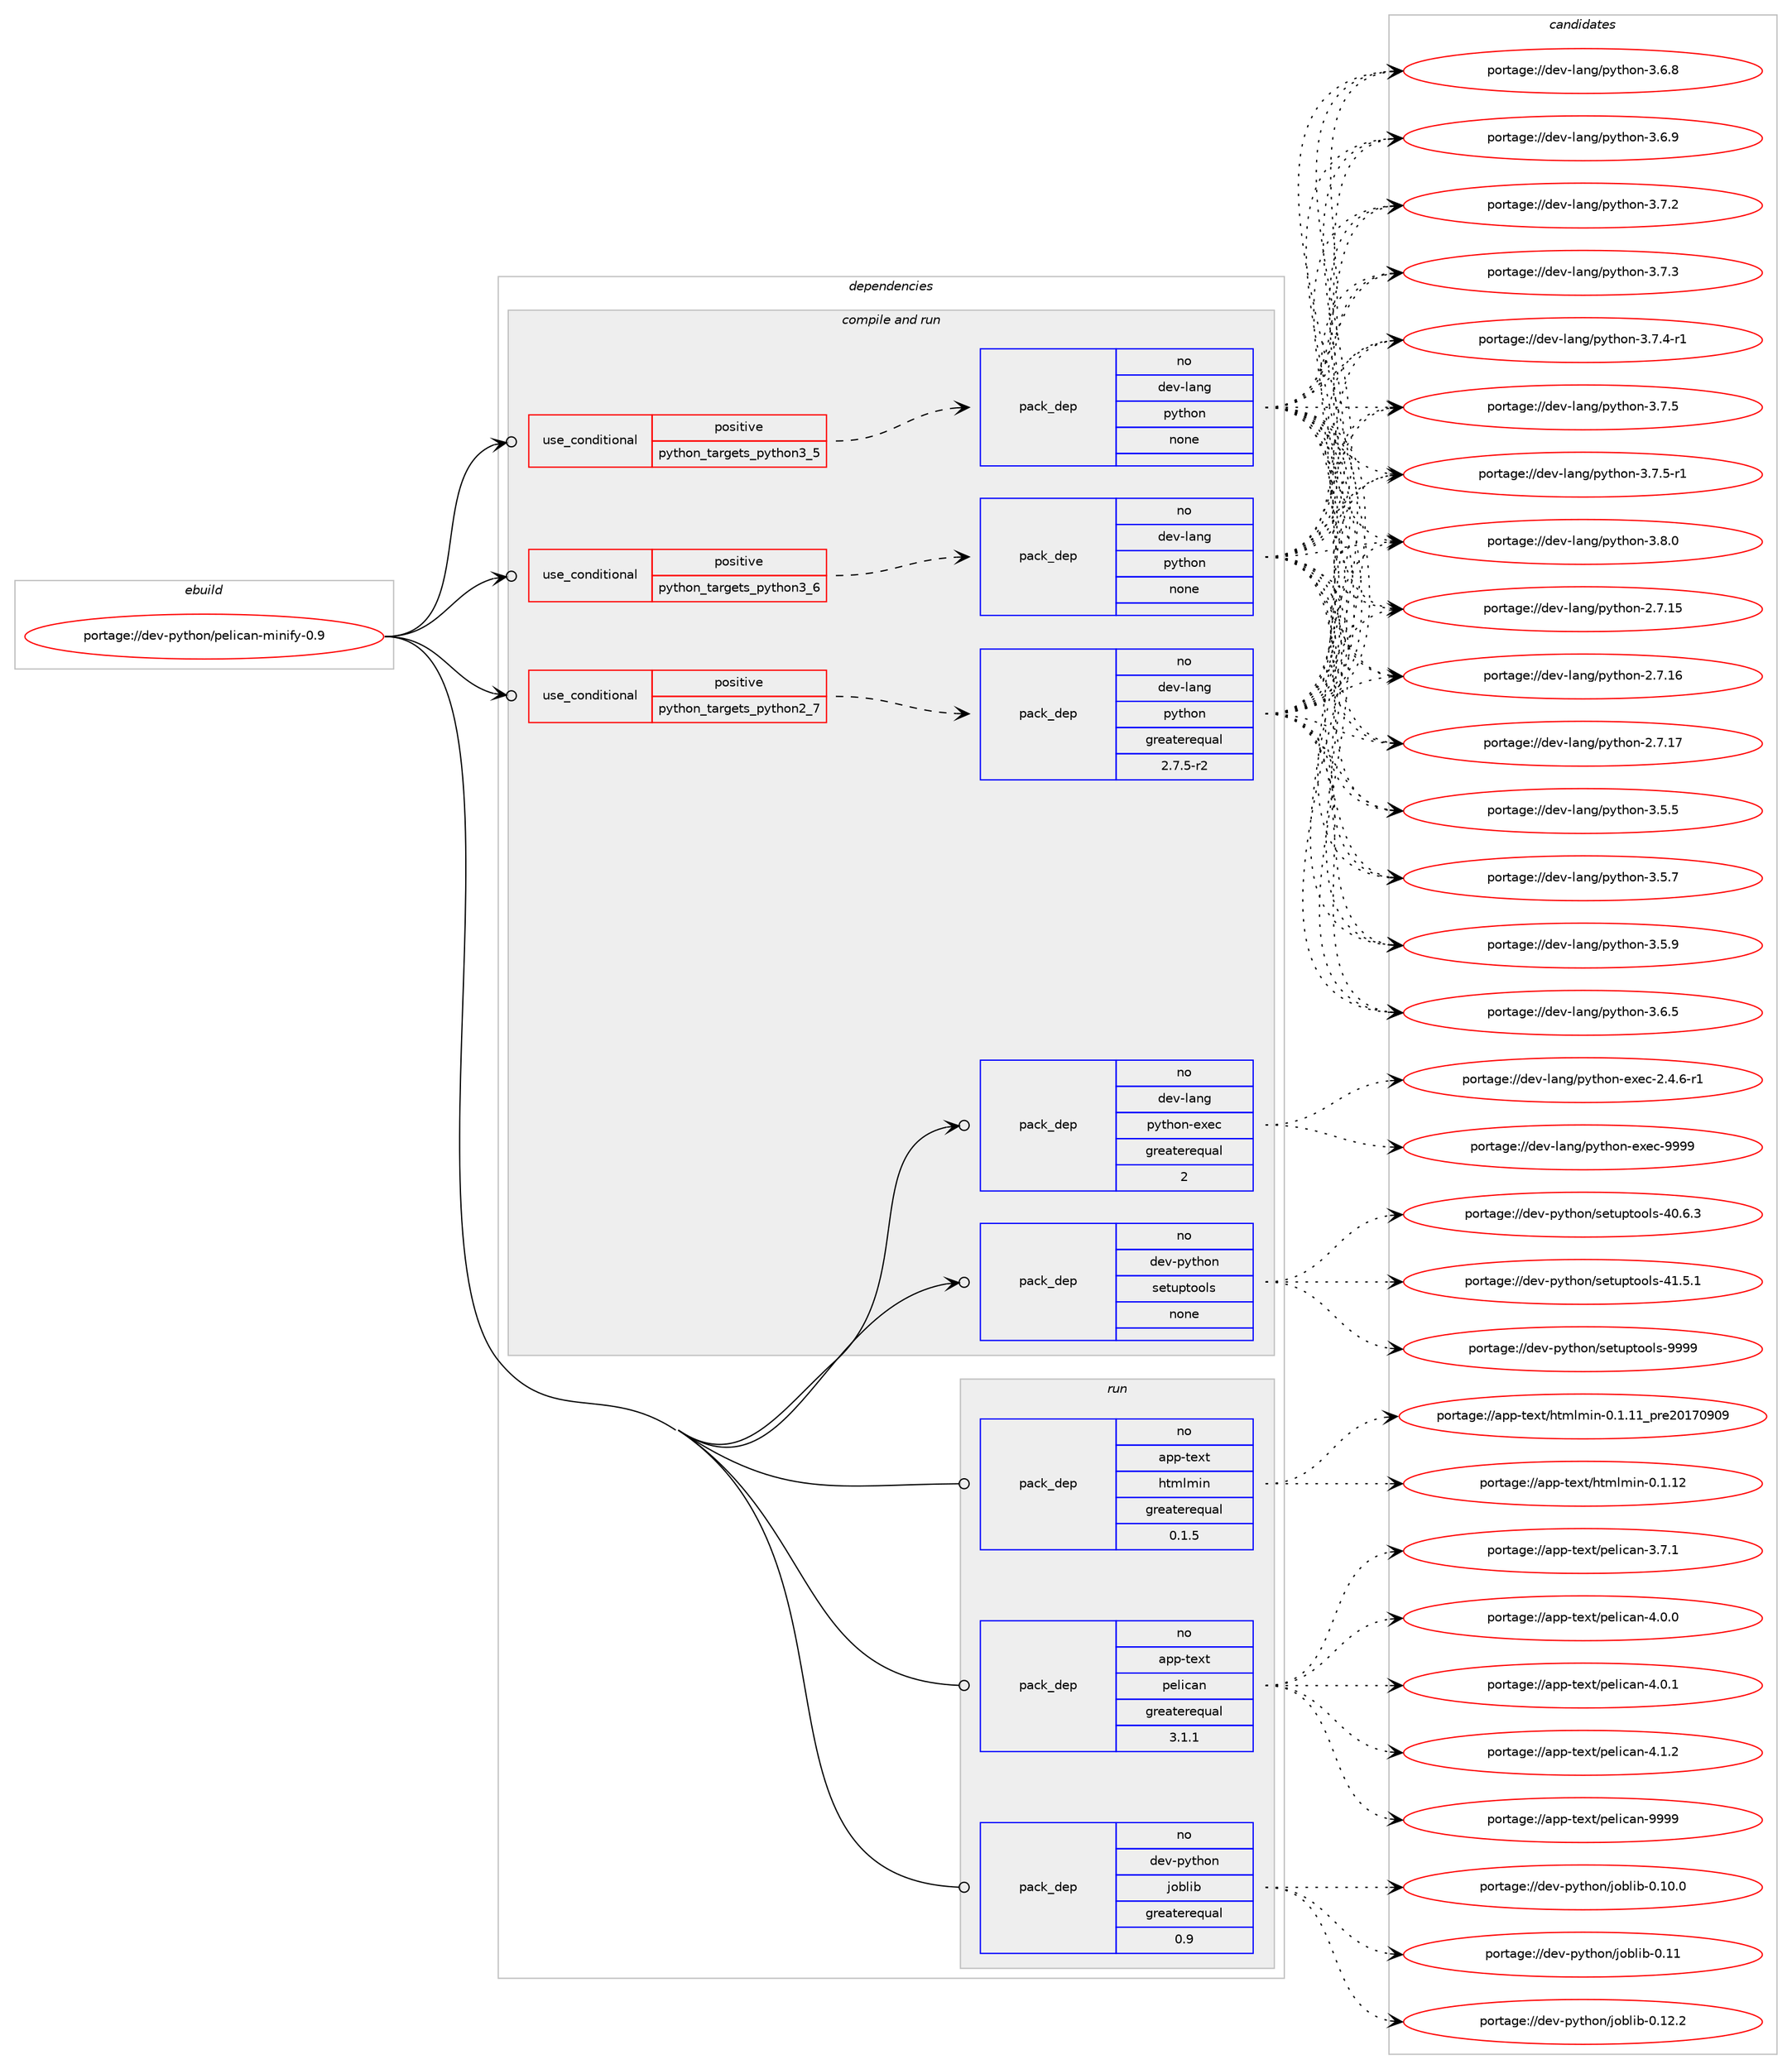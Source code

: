 digraph prolog {

# *************
# Graph options
# *************

newrank=true;
concentrate=true;
compound=true;
graph [rankdir=LR,fontname=Helvetica,fontsize=10,ranksep=1.5];#, ranksep=2.5, nodesep=0.2];
edge  [arrowhead=vee];
node  [fontname=Helvetica,fontsize=10];

# **********
# The ebuild
# **********

subgraph cluster_leftcol {
color=gray;
rank=same;
label=<<i>ebuild</i>>;
id [label="portage://dev-python/pelican-minify-0.9", color=red, width=4, href="../dev-python/pelican-minify-0.9.svg"];
}

# ****************
# The dependencies
# ****************

subgraph cluster_midcol {
color=gray;
label=<<i>dependencies</i>>;
subgraph cluster_compile {
fillcolor="#eeeeee";
style=filled;
label=<<i>compile</i>>;
}
subgraph cluster_compileandrun {
fillcolor="#eeeeee";
style=filled;
label=<<i>compile and run</i>>;
subgraph cond33632 {
dependency156502 [label=<<TABLE BORDER="0" CELLBORDER="1" CELLSPACING="0" CELLPADDING="4"><TR><TD ROWSPAN="3" CELLPADDING="10">use_conditional</TD></TR><TR><TD>positive</TD></TR><TR><TD>python_targets_python2_7</TD></TR></TABLE>>, shape=none, color=red];
subgraph pack119509 {
dependency156503 [label=<<TABLE BORDER="0" CELLBORDER="1" CELLSPACING="0" CELLPADDING="4" WIDTH="220"><TR><TD ROWSPAN="6" CELLPADDING="30">pack_dep</TD></TR><TR><TD WIDTH="110">no</TD></TR><TR><TD>dev-lang</TD></TR><TR><TD>python</TD></TR><TR><TD>greaterequal</TD></TR><TR><TD>2.7.5-r2</TD></TR></TABLE>>, shape=none, color=blue];
}
dependency156502:e -> dependency156503:w [weight=20,style="dashed",arrowhead="vee"];
}
id:e -> dependency156502:w [weight=20,style="solid",arrowhead="odotvee"];
subgraph cond33633 {
dependency156504 [label=<<TABLE BORDER="0" CELLBORDER="1" CELLSPACING="0" CELLPADDING="4"><TR><TD ROWSPAN="3" CELLPADDING="10">use_conditional</TD></TR><TR><TD>positive</TD></TR><TR><TD>python_targets_python3_5</TD></TR></TABLE>>, shape=none, color=red];
subgraph pack119510 {
dependency156505 [label=<<TABLE BORDER="0" CELLBORDER="1" CELLSPACING="0" CELLPADDING="4" WIDTH="220"><TR><TD ROWSPAN="6" CELLPADDING="30">pack_dep</TD></TR><TR><TD WIDTH="110">no</TD></TR><TR><TD>dev-lang</TD></TR><TR><TD>python</TD></TR><TR><TD>none</TD></TR><TR><TD></TD></TR></TABLE>>, shape=none, color=blue];
}
dependency156504:e -> dependency156505:w [weight=20,style="dashed",arrowhead="vee"];
}
id:e -> dependency156504:w [weight=20,style="solid",arrowhead="odotvee"];
subgraph cond33634 {
dependency156506 [label=<<TABLE BORDER="0" CELLBORDER="1" CELLSPACING="0" CELLPADDING="4"><TR><TD ROWSPAN="3" CELLPADDING="10">use_conditional</TD></TR><TR><TD>positive</TD></TR><TR><TD>python_targets_python3_6</TD></TR></TABLE>>, shape=none, color=red];
subgraph pack119511 {
dependency156507 [label=<<TABLE BORDER="0" CELLBORDER="1" CELLSPACING="0" CELLPADDING="4" WIDTH="220"><TR><TD ROWSPAN="6" CELLPADDING="30">pack_dep</TD></TR><TR><TD WIDTH="110">no</TD></TR><TR><TD>dev-lang</TD></TR><TR><TD>python</TD></TR><TR><TD>none</TD></TR><TR><TD></TD></TR></TABLE>>, shape=none, color=blue];
}
dependency156506:e -> dependency156507:w [weight=20,style="dashed",arrowhead="vee"];
}
id:e -> dependency156506:w [weight=20,style="solid",arrowhead="odotvee"];
subgraph pack119512 {
dependency156508 [label=<<TABLE BORDER="0" CELLBORDER="1" CELLSPACING="0" CELLPADDING="4" WIDTH="220"><TR><TD ROWSPAN="6" CELLPADDING="30">pack_dep</TD></TR><TR><TD WIDTH="110">no</TD></TR><TR><TD>dev-lang</TD></TR><TR><TD>python-exec</TD></TR><TR><TD>greaterequal</TD></TR><TR><TD>2</TD></TR></TABLE>>, shape=none, color=blue];
}
id:e -> dependency156508:w [weight=20,style="solid",arrowhead="odotvee"];
subgraph pack119513 {
dependency156509 [label=<<TABLE BORDER="0" CELLBORDER="1" CELLSPACING="0" CELLPADDING="4" WIDTH="220"><TR><TD ROWSPAN="6" CELLPADDING="30">pack_dep</TD></TR><TR><TD WIDTH="110">no</TD></TR><TR><TD>dev-python</TD></TR><TR><TD>setuptools</TD></TR><TR><TD>none</TD></TR><TR><TD></TD></TR></TABLE>>, shape=none, color=blue];
}
id:e -> dependency156509:w [weight=20,style="solid",arrowhead="odotvee"];
}
subgraph cluster_run {
fillcolor="#eeeeee";
style=filled;
label=<<i>run</i>>;
subgraph pack119514 {
dependency156510 [label=<<TABLE BORDER="0" CELLBORDER="1" CELLSPACING="0" CELLPADDING="4" WIDTH="220"><TR><TD ROWSPAN="6" CELLPADDING="30">pack_dep</TD></TR><TR><TD WIDTH="110">no</TD></TR><TR><TD>app-text</TD></TR><TR><TD>htmlmin</TD></TR><TR><TD>greaterequal</TD></TR><TR><TD>0.1.5</TD></TR></TABLE>>, shape=none, color=blue];
}
id:e -> dependency156510:w [weight=20,style="solid",arrowhead="odot"];
subgraph pack119515 {
dependency156511 [label=<<TABLE BORDER="0" CELLBORDER="1" CELLSPACING="0" CELLPADDING="4" WIDTH="220"><TR><TD ROWSPAN="6" CELLPADDING="30">pack_dep</TD></TR><TR><TD WIDTH="110">no</TD></TR><TR><TD>app-text</TD></TR><TR><TD>pelican</TD></TR><TR><TD>greaterequal</TD></TR><TR><TD>3.1.1</TD></TR></TABLE>>, shape=none, color=blue];
}
id:e -> dependency156511:w [weight=20,style="solid",arrowhead="odot"];
subgraph pack119516 {
dependency156512 [label=<<TABLE BORDER="0" CELLBORDER="1" CELLSPACING="0" CELLPADDING="4" WIDTH="220"><TR><TD ROWSPAN="6" CELLPADDING="30">pack_dep</TD></TR><TR><TD WIDTH="110">no</TD></TR><TR><TD>dev-python</TD></TR><TR><TD>joblib</TD></TR><TR><TD>greaterequal</TD></TR><TR><TD>0.9</TD></TR></TABLE>>, shape=none, color=blue];
}
id:e -> dependency156512:w [weight=20,style="solid",arrowhead="odot"];
}
}

# **************
# The candidates
# **************

subgraph cluster_choices {
rank=same;
color=gray;
label=<<i>candidates</i>>;

subgraph choice119509 {
color=black;
nodesep=1;
choiceportage10010111845108971101034711212111610411111045504655464953 [label="portage://dev-lang/python-2.7.15", color=red, width=4,href="../dev-lang/python-2.7.15.svg"];
choiceportage10010111845108971101034711212111610411111045504655464954 [label="portage://dev-lang/python-2.7.16", color=red, width=4,href="../dev-lang/python-2.7.16.svg"];
choiceportage10010111845108971101034711212111610411111045504655464955 [label="portage://dev-lang/python-2.7.17", color=red, width=4,href="../dev-lang/python-2.7.17.svg"];
choiceportage100101118451089711010347112121116104111110455146534653 [label="portage://dev-lang/python-3.5.5", color=red, width=4,href="../dev-lang/python-3.5.5.svg"];
choiceportage100101118451089711010347112121116104111110455146534655 [label="portage://dev-lang/python-3.5.7", color=red, width=4,href="../dev-lang/python-3.5.7.svg"];
choiceportage100101118451089711010347112121116104111110455146534657 [label="portage://dev-lang/python-3.5.9", color=red, width=4,href="../dev-lang/python-3.5.9.svg"];
choiceportage100101118451089711010347112121116104111110455146544653 [label="portage://dev-lang/python-3.6.5", color=red, width=4,href="../dev-lang/python-3.6.5.svg"];
choiceportage100101118451089711010347112121116104111110455146544656 [label="portage://dev-lang/python-3.6.8", color=red, width=4,href="../dev-lang/python-3.6.8.svg"];
choiceportage100101118451089711010347112121116104111110455146544657 [label="portage://dev-lang/python-3.6.9", color=red, width=4,href="../dev-lang/python-3.6.9.svg"];
choiceportage100101118451089711010347112121116104111110455146554650 [label="portage://dev-lang/python-3.7.2", color=red, width=4,href="../dev-lang/python-3.7.2.svg"];
choiceportage100101118451089711010347112121116104111110455146554651 [label="portage://dev-lang/python-3.7.3", color=red, width=4,href="../dev-lang/python-3.7.3.svg"];
choiceportage1001011184510897110103471121211161041111104551465546524511449 [label="portage://dev-lang/python-3.7.4-r1", color=red, width=4,href="../dev-lang/python-3.7.4-r1.svg"];
choiceportage100101118451089711010347112121116104111110455146554653 [label="portage://dev-lang/python-3.7.5", color=red, width=4,href="../dev-lang/python-3.7.5.svg"];
choiceportage1001011184510897110103471121211161041111104551465546534511449 [label="portage://dev-lang/python-3.7.5-r1", color=red, width=4,href="../dev-lang/python-3.7.5-r1.svg"];
choiceportage100101118451089711010347112121116104111110455146564648 [label="portage://dev-lang/python-3.8.0", color=red, width=4,href="../dev-lang/python-3.8.0.svg"];
dependency156503:e -> choiceportage10010111845108971101034711212111610411111045504655464953:w [style=dotted,weight="100"];
dependency156503:e -> choiceportage10010111845108971101034711212111610411111045504655464954:w [style=dotted,weight="100"];
dependency156503:e -> choiceportage10010111845108971101034711212111610411111045504655464955:w [style=dotted,weight="100"];
dependency156503:e -> choiceportage100101118451089711010347112121116104111110455146534653:w [style=dotted,weight="100"];
dependency156503:e -> choiceportage100101118451089711010347112121116104111110455146534655:w [style=dotted,weight="100"];
dependency156503:e -> choiceportage100101118451089711010347112121116104111110455146534657:w [style=dotted,weight="100"];
dependency156503:e -> choiceportage100101118451089711010347112121116104111110455146544653:w [style=dotted,weight="100"];
dependency156503:e -> choiceportage100101118451089711010347112121116104111110455146544656:w [style=dotted,weight="100"];
dependency156503:e -> choiceportage100101118451089711010347112121116104111110455146544657:w [style=dotted,weight="100"];
dependency156503:e -> choiceportage100101118451089711010347112121116104111110455146554650:w [style=dotted,weight="100"];
dependency156503:e -> choiceportage100101118451089711010347112121116104111110455146554651:w [style=dotted,weight="100"];
dependency156503:e -> choiceportage1001011184510897110103471121211161041111104551465546524511449:w [style=dotted,weight="100"];
dependency156503:e -> choiceportage100101118451089711010347112121116104111110455146554653:w [style=dotted,weight="100"];
dependency156503:e -> choiceportage1001011184510897110103471121211161041111104551465546534511449:w [style=dotted,weight="100"];
dependency156503:e -> choiceportage100101118451089711010347112121116104111110455146564648:w [style=dotted,weight="100"];
}
subgraph choice119510 {
color=black;
nodesep=1;
choiceportage10010111845108971101034711212111610411111045504655464953 [label="portage://dev-lang/python-2.7.15", color=red, width=4,href="../dev-lang/python-2.7.15.svg"];
choiceportage10010111845108971101034711212111610411111045504655464954 [label="portage://dev-lang/python-2.7.16", color=red, width=4,href="../dev-lang/python-2.7.16.svg"];
choiceportage10010111845108971101034711212111610411111045504655464955 [label="portage://dev-lang/python-2.7.17", color=red, width=4,href="../dev-lang/python-2.7.17.svg"];
choiceportage100101118451089711010347112121116104111110455146534653 [label="portage://dev-lang/python-3.5.5", color=red, width=4,href="../dev-lang/python-3.5.5.svg"];
choiceportage100101118451089711010347112121116104111110455146534655 [label="portage://dev-lang/python-3.5.7", color=red, width=4,href="../dev-lang/python-3.5.7.svg"];
choiceportage100101118451089711010347112121116104111110455146534657 [label="portage://dev-lang/python-3.5.9", color=red, width=4,href="../dev-lang/python-3.5.9.svg"];
choiceportage100101118451089711010347112121116104111110455146544653 [label="portage://dev-lang/python-3.6.5", color=red, width=4,href="../dev-lang/python-3.6.5.svg"];
choiceportage100101118451089711010347112121116104111110455146544656 [label="portage://dev-lang/python-3.6.8", color=red, width=4,href="../dev-lang/python-3.6.8.svg"];
choiceportage100101118451089711010347112121116104111110455146544657 [label="portage://dev-lang/python-3.6.9", color=red, width=4,href="../dev-lang/python-3.6.9.svg"];
choiceportage100101118451089711010347112121116104111110455146554650 [label="portage://dev-lang/python-3.7.2", color=red, width=4,href="../dev-lang/python-3.7.2.svg"];
choiceportage100101118451089711010347112121116104111110455146554651 [label="portage://dev-lang/python-3.7.3", color=red, width=4,href="../dev-lang/python-3.7.3.svg"];
choiceportage1001011184510897110103471121211161041111104551465546524511449 [label="portage://dev-lang/python-3.7.4-r1", color=red, width=4,href="../dev-lang/python-3.7.4-r1.svg"];
choiceportage100101118451089711010347112121116104111110455146554653 [label="portage://dev-lang/python-3.7.5", color=red, width=4,href="../dev-lang/python-3.7.5.svg"];
choiceportage1001011184510897110103471121211161041111104551465546534511449 [label="portage://dev-lang/python-3.7.5-r1", color=red, width=4,href="../dev-lang/python-3.7.5-r1.svg"];
choiceportage100101118451089711010347112121116104111110455146564648 [label="portage://dev-lang/python-3.8.0", color=red, width=4,href="../dev-lang/python-3.8.0.svg"];
dependency156505:e -> choiceportage10010111845108971101034711212111610411111045504655464953:w [style=dotted,weight="100"];
dependency156505:e -> choiceportage10010111845108971101034711212111610411111045504655464954:w [style=dotted,weight="100"];
dependency156505:e -> choiceportage10010111845108971101034711212111610411111045504655464955:w [style=dotted,weight="100"];
dependency156505:e -> choiceportage100101118451089711010347112121116104111110455146534653:w [style=dotted,weight="100"];
dependency156505:e -> choiceportage100101118451089711010347112121116104111110455146534655:w [style=dotted,weight="100"];
dependency156505:e -> choiceportage100101118451089711010347112121116104111110455146534657:w [style=dotted,weight="100"];
dependency156505:e -> choiceportage100101118451089711010347112121116104111110455146544653:w [style=dotted,weight="100"];
dependency156505:e -> choiceportage100101118451089711010347112121116104111110455146544656:w [style=dotted,weight="100"];
dependency156505:e -> choiceportage100101118451089711010347112121116104111110455146544657:w [style=dotted,weight="100"];
dependency156505:e -> choiceportage100101118451089711010347112121116104111110455146554650:w [style=dotted,weight="100"];
dependency156505:e -> choiceportage100101118451089711010347112121116104111110455146554651:w [style=dotted,weight="100"];
dependency156505:e -> choiceportage1001011184510897110103471121211161041111104551465546524511449:w [style=dotted,weight="100"];
dependency156505:e -> choiceportage100101118451089711010347112121116104111110455146554653:w [style=dotted,weight="100"];
dependency156505:e -> choiceportage1001011184510897110103471121211161041111104551465546534511449:w [style=dotted,weight="100"];
dependency156505:e -> choiceportage100101118451089711010347112121116104111110455146564648:w [style=dotted,weight="100"];
}
subgraph choice119511 {
color=black;
nodesep=1;
choiceportage10010111845108971101034711212111610411111045504655464953 [label="portage://dev-lang/python-2.7.15", color=red, width=4,href="../dev-lang/python-2.7.15.svg"];
choiceportage10010111845108971101034711212111610411111045504655464954 [label="portage://dev-lang/python-2.7.16", color=red, width=4,href="../dev-lang/python-2.7.16.svg"];
choiceportage10010111845108971101034711212111610411111045504655464955 [label="portage://dev-lang/python-2.7.17", color=red, width=4,href="../dev-lang/python-2.7.17.svg"];
choiceportage100101118451089711010347112121116104111110455146534653 [label="portage://dev-lang/python-3.5.5", color=red, width=4,href="../dev-lang/python-3.5.5.svg"];
choiceportage100101118451089711010347112121116104111110455146534655 [label="portage://dev-lang/python-3.5.7", color=red, width=4,href="../dev-lang/python-3.5.7.svg"];
choiceportage100101118451089711010347112121116104111110455146534657 [label="portage://dev-lang/python-3.5.9", color=red, width=4,href="../dev-lang/python-3.5.9.svg"];
choiceportage100101118451089711010347112121116104111110455146544653 [label="portage://dev-lang/python-3.6.5", color=red, width=4,href="../dev-lang/python-3.6.5.svg"];
choiceportage100101118451089711010347112121116104111110455146544656 [label="portage://dev-lang/python-3.6.8", color=red, width=4,href="../dev-lang/python-3.6.8.svg"];
choiceportage100101118451089711010347112121116104111110455146544657 [label="portage://dev-lang/python-3.6.9", color=red, width=4,href="../dev-lang/python-3.6.9.svg"];
choiceportage100101118451089711010347112121116104111110455146554650 [label="portage://dev-lang/python-3.7.2", color=red, width=4,href="../dev-lang/python-3.7.2.svg"];
choiceportage100101118451089711010347112121116104111110455146554651 [label="portage://dev-lang/python-3.7.3", color=red, width=4,href="../dev-lang/python-3.7.3.svg"];
choiceportage1001011184510897110103471121211161041111104551465546524511449 [label="portage://dev-lang/python-3.7.4-r1", color=red, width=4,href="../dev-lang/python-3.7.4-r1.svg"];
choiceportage100101118451089711010347112121116104111110455146554653 [label="portage://dev-lang/python-3.7.5", color=red, width=4,href="../dev-lang/python-3.7.5.svg"];
choiceportage1001011184510897110103471121211161041111104551465546534511449 [label="portage://dev-lang/python-3.7.5-r1", color=red, width=4,href="../dev-lang/python-3.7.5-r1.svg"];
choiceportage100101118451089711010347112121116104111110455146564648 [label="portage://dev-lang/python-3.8.0", color=red, width=4,href="../dev-lang/python-3.8.0.svg"];
dependency156507:e -> choiceportage10010111845108971101034711212111610411111045504655464953:w [style=dotted,weight="100"];
dependency156507:e -> choiceportage10010111845108971101034711212111610411111045504655464954:w [style=dotted,weight="100"];
dependency156507:e -> choiceportage10010111845108971101034711212111610411111045504655464955:w [style=dotted,weight="100"];
dependency156507:e -> choiceportage100101118451089711010347112121116104111110455146534653:w [style=dotted,weight="100"];
dependency156507:e -> choiceportage100101118451089711010347112121116104111110455146534655:w [style=dotted,weight="100"];
dependency156507:e -> choiceportage100101118451089711010347112121116104111110455146534657:w [style=dotted,weight="100"];
dependency156507:e -> choiceportage100101118451089711010347112121116104111110455146544653:w [style=dotted,weight="100"];
dependency156507:e -> choiceportage100101118451089711010347112121116104111110455146544656:w [style=dotted,weight="100"];
dependency156507:e -> choiceportage100101118451089711010347112121116104111110455146544657:w [style=dotted,weight="100"];
dependency156507:e -> choiceportage100101118451089711010347112121116104111110455146554650:w [style=dotted,weight="100"];
dependency156507:e -> choiceportage100101118451089711010347112121116104111110455146554651:w [style=dotted,weight="100"];
dependency156507:e -> choiceportage1001011184510897110103471121211161041111104551465546524511449:w [style=dotted,weight="100"];
dependency156507:e -> choiceportage100101118451089711010347112121116104111110455146554653:w [style=dotted,weight="100"];
dependency156507:e -> choiceportage1001011184510897110103471121211161041111104551465546534511449:w [style=dotted,weight="100"];
dependency156507:e -> choiceportage100101118451089711010347112121116104111110455146564648:w [style=dotted,weight="100"];
}
subgraph choice119512 {
color=black;
nodesep=1;
choiceportage10010111845108971101034711212111610411111045101120101994550465246544511449 [label="portage://dev-lang/python-exec-2.4.6-r1", color=red, width=4,href="../dev-lang/python-exec-2.4.6-r1.svg"];
choiceportage10010111845108971101034711212111610411111045101120101994557575757 [label="portage://dev-lang/python-exec-9999", color=red, width=4,href="../dev-lang/python-exec-9999.svg"];
dependency156508:e -> choiceportage10010111845108971101034711212111610411111045101120101994550465246544511449:w [style=dotted,weight="100"];
dependency156508:e -> choiceportage10010111845108971101034711212111610411111045101120101994557575757:w [style=dotted,weight="100"];
}
subgraph choice119513 {
color=black;
nodesep=1;
choiceportage100101118451121211161041111104711510111611711211611111110811545524846544651 [label="portage://dev-python/setuptools-40.6.3", color=red, width=4,href="../dev-python/setuptools-40.6.3.svg"];
choiceportage100101118451121211161041111104711510111611711211611111110811545524946534649 [label="portage://dev-python/setuptools-41.5.1", color=red, width=4,href="../dev-python/setuptools-41.5.1.svg"];
choiceportage10010111845112121116104111110471151011161171121161111111081154557575757 [label="portage://dev-python/setuptools-9999", color=red, width=4,href="../dev-python/setuptools-9999.svg"];
dependency156509:e -> choiceportage100101118451121211161041111104711510111611711211611111110811545524846544651:w [style=dotted,weight="100"];
dependency156509:e -> choiceportage100101118451121211161041111104711510111611711211611111110811545524946534649:w [style=dotted,weight="100"];
dependency156509:e -> choiceportage10010111845112121116104111110471151011161171121161111111081154557575757:w [style=dotted,weight="100"];
}
subgraph choice119514 {
color=black;
nodesep=1;
choiceportage97112112451161011201164710411610910810910511045484649464949951121141015048495548574857 [label="portage://app-text/htmlmin-0.1.11_pre20170909", color=red, width=4,href="../app-text/htmlmin-0.1.11_pre20170909.svg"];
choiceportage97112112451161011201164710411610910810910511045484649464950 [label="portage://app-text/htmlmin-0.1.12", color=red, width=4,href="../app-text/htmlmin-0.1.12.svg"];
dependency156510:e -> choiceportage97112112451161011201164710411610910810910511045484649464949951121141015048495548574857:w [style=dotted,weight="100"];
dependency156510:e -> choiceportage97112112451161011201164710411610910810910511045484649464950:w [style=dotted,weight="100"];
}
subgraph choice119515 {
color=black;
nodesep=1;
choiceportage9711211245116101120116471121011081059997110455146554649 [label="portage://app-text/pelican-3.7.1", color=red, width=4,href="../app-text/pelican-3.7.1.svg"];
choiceportage9711211245116101120116471121011081059997110455246484648 [label="portage://app-text/pelican-4.0.0", color=red, width=4,href="../app-text/pelican-4.0.0.svg"];
choiceportage9711211245116101120116471121011081059997110455246484649 [label="portage://app-text/pelican-4.0.1", color=red, width=4,href="../app-text/pelican-4.0.1.svg"];
choiceportage9711211245116101120116471121011081059997110455246494650 [label="portage://app-text/pelican-4.1.2", color=red, width=4,href="../app-text/pelican-4.1.2.svg"];
choiceportage97112112451161011201164711210110810599971104557575757 [label="portage://app-text/pelican-9999", color=red, width=4,href="../app-text/pelican-9999.svg"];
dependency156511:e -> choiceportage9711211245116101120116471121011081059997110455146554649:w [style=dotted,weight="100"];
dependency156511:e -> choiceportage9711211245116101120116471121011081059997110455246484648:w [style=dotted,weight="100"];
dependency156511:e -> choiceportage9711211245116101120116471121011081059997110455246484649:w [style=dotted,weight="100"];
dependency156511:e -> choiceportage9711211245116101120116471121011081059997110455246494650:w [style=dotted,weight="100"];
dependency156511:e -> choiceportage97112112451161011201164711210110810599971104557575757:w [style=dotted,weight="100"];
}
subgraph choice119516 {
color=black;
nodesep=1;
choiceportage1001011184511212111610411111047106111981081059845484649484648 [label="portage://dev-python/joblib-0.10.0", color=red, width=4,href="../dev-python/joblib-0.10.0.svg"];
choiceportage100101118451121211161041111104710611198108105984548464949 [label="portage://dev-python/joblib-0.11", color=red, width=4,href="../dev-python/joblib-0.11.svg"];
choiceportage1001011184511212111610411111047106111981081059845484649504650 [label="portage://dev-python/joblib-0.12.2", color=red, width=4,href="../dev-python/joblib-0.12.2.svg"];
dependency156512:e -> choiceportage1001011184511212111610411111047106111981081059845484649484648:w [style=dotted,weight="100"];
dependency156512:e -> choiceportage100101118451121211161041111104710611198108105984548464949:w [style=dotted,weight="100"];
dependency156512:e -> choiceportage1001011184511212111610411111047106111981081059845484649504650:w [style=dotted,weight="100"];
}
}

}
